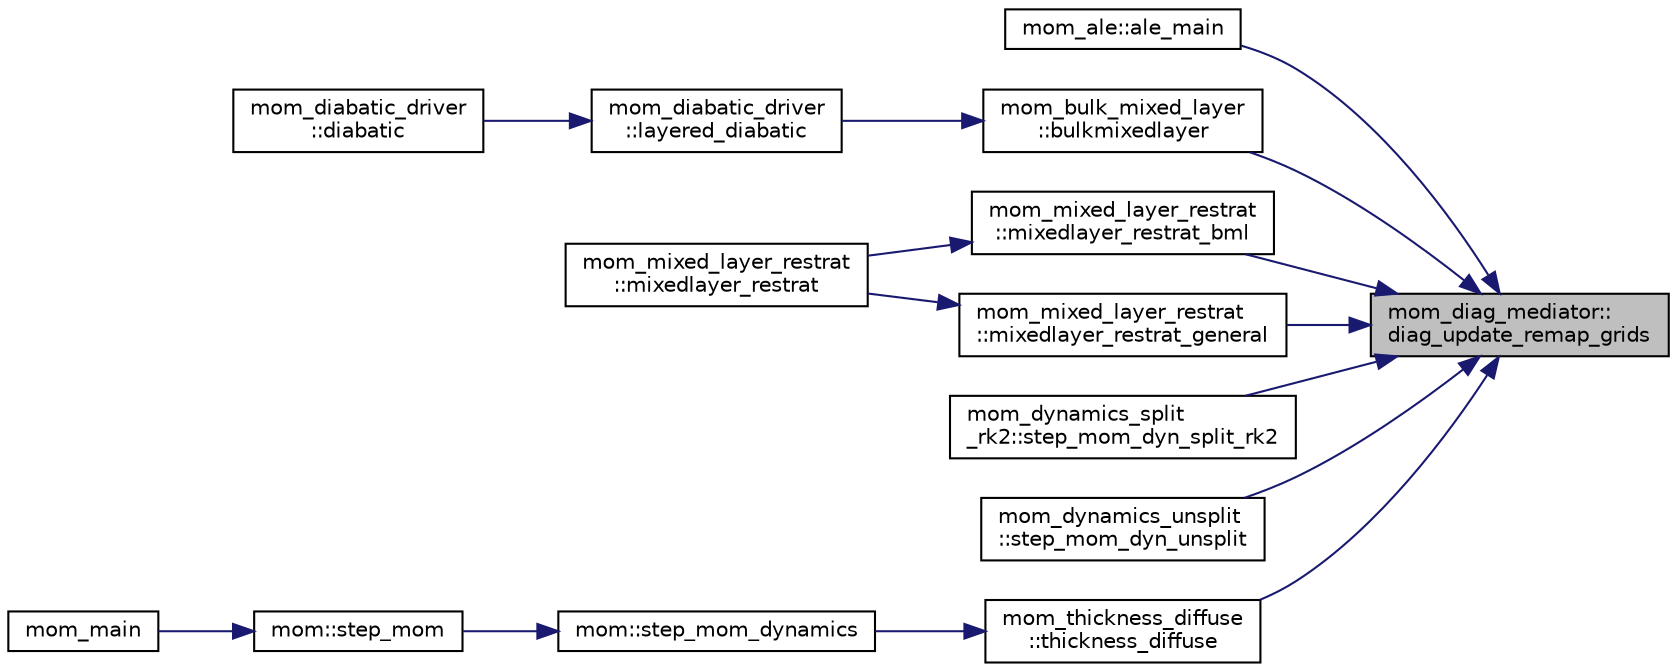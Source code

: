 digraph "mom_diag_mediator::diag_update_remap_grids"
{
 // INTERACTIVE_SVG=YES
 // LATEX_PDF_SIZE
  edge [fontname="Helvetica",fontsize="10",labelfontname="Helvetica",labelfontsize="10"];
  node [fontname="Helvetica",fontsize="10",shape=record];
  rankdir="RL";
  Node1 [label="mom_diag_mediator::\ldiag_update_remap_grids",height=0.2,width=0.4,color="black", fillcolor="grey75", style="filled", fontcolor="black",tooltip="Build/update vertical grids for diagnostic remapping."];
  Node1 -> Node2 [dir="back",color="midnightblue",fontsize="10",style="solid",fontname="Helvetica"];
  Node2 [label="mom_ale::ale_main",height=0.2,width=0.4,color="black", fillcolor="white", style="filled",URL="$namespacemom__ale.html#ac56eac14cd9b8909082c1d4fe4e98152",tooltip="Takes care of (1) building a new grid and (2) remapping all variables between the old grid and the ne..."];
  Node1 -> Node3 [dir="back",color="midnightblue",fontsize="10",style="solid",fontname="Helvetica"];
  Node3 [label="mom_bulk_mixed_layer\l::bulkmixedlayer",height=0.2,width=0.4,color="black", fillcolor="white", style="filled",URL="$namespacemom__bulk__mixed__layer.html#ad6b69cad68bd88aa1deee0481fd3cc59",tooltip="This subroutine partially steps the bulk mixed layer model. The following processes are executed,..."];
  Node3 -> Node4 [dir="back",color="midnightblue",fontsize="10",style="solid",fontname="Helvetica"];
  Node4 [label="mom_diabatic_driver\l::layered_diabatic",height=0.2,width=0.4,color="black", fillcolor="white", style="filled",URL="$namespacemom__diabatic__driver.html#a71d8d849db16be4b87c2650b49f01c82",tooltip="Imposes the diapycnal mass fluxes and the accompanying diapycnal advection of momentum and tracers us..."];
  Node4 -> Node5 [dir="back",color="midnightblue",fontsize="10",style="solid",fontname="Helvetica"];
  Node5 [label="mom_diabatic_driver\l::diabatic",height=0.2,width=0.4,color="black", fillcolor="white", style="filled",URL="$namespacemom__diabatic__driver.html#a9005de9f3ad26b32de53e3cd9826b9b9",tooltip="This subroutine imposes the diapycnal mass fluxes and the accompanying diapycnal advection of momentu..."];
  Node1 -> Node6 [dir="back",color="midnightblue",fontsize="10",style="solid",fontname="Helvetica"];
  Node6 [label="mom_mixed_layer_restrat\l::mixedlayer_restrat_bml",height=0.2,width=0.4,color="black", fillcolor="white", style="filled",URL="$namespacemom__mixed__layer__restrat.html#ac01281bf39b6fa7e469919c30c26aedb",tooltip="Calculates a restratifying flow assuming a 2-layer bulk mixed layer."];
  Node6 -> Node7 [dir="back",color="midnightblue",fontsize="10",style="solid",fontname="Helvetica"];
  Node7 [label="mom_mixed_layer_restrat\l::mixedlayer_restrat",height=0.2,width=0.4,color="black", fillcolor="white", style="filled",URL="$namespacemom__mixed__layer__restrat.html#a9dfb1879cd5a1ef890f3fc329f961ea0",tooltip="Driver for the mixed-layer restratification parameterization. The code branches between two different..."];
  Node1 -> Node8 [dir="back",color="midnightblue",fontsize="10",style="solid",fontname="Helvetica"];
  Node8 [label="mom_mixed_layer_restrat\l::mixedlayer_restrat_general",height=0.2,width=0.4,color="black", fillcolor="white", style="filled",URL="$namespacemom__mixed__layer__restrat.html#a9c6bee98536870b0b6c2bd317c00c684",tooltip="Calculates a restratifying flow in the mixed layer."];
  Node8 -> Node7 [dir="back",color="midnightblue",fontsize="10",style="solid",fontname="Helvetica"];
  Node1 -> Node9 [dir="back",color="midnightblue",fontsize="10",style="solid",fontname="Helvetica"];
  Node9 [label="mom_dynamics_split\l_rk2::step_mom_dyn_split_rk2",height=0.2,width=0.4,color="black", fillcolor="white", style="filled",URL="$namespacemom__dynamics__split__rk2.html#a976e700971f232fc11bc69b31d611c32",tooltip="RK2 splitting for time stepping MOM adiabatic dynamics."];
  Node1 -> Node10 [dir="back",color="midnightblue",fontsize="10",style="solid",fontname="Helvetica"];
  Node10 [label="mom_dynamics_unsplit\l::step_mom_dyn_unsplit",height=0.2,width=0.4,color="black", fillcolor="white", style="filled",URL="$namespacemom__dynamics__unsplit.html#ab72d911d187f9247b6cc72d87e815370",tooltip="Step the MOM6 dynamics using an unsplit mixed 2nd order (for continuity) and 3rd order (for the invis..."];
  Node1 -> Node11 [dir="back",color="midnightblue",fontsize="10",style="solid",fontname="Helvetica"];
  Node11 [label="mom_thickness_diffuse\l::thickness_diffuse",height=0.2,width=0.4,color="black", fillcolor="white", style="filled",URL="$namespacemom__thickness__diffuse.html#a8a538b778a567f489bfd9c5eadeeebef",tooltip="Calculates thickness diffusion coefficients and applies thickness diffusion to layer thicknesses,..."];
  Node11 -> Node12 [dir="back",color="midnightblue",fontsize="10",style="solid",fontname="Helvetica"];
  Node12 [label="mom::step_mom_dynamics",height=0.2,width=0.4,color="black", fillcolor="white", style="filled",URL="$namespacemom.html#a42ee7e91ffcf1340679e29ab28d9b41d",tooltip="Time step the ocean dynamics, including the momentum and continuity equations."];
  Node12 -> Node13 [dir="back",color="midnightblue",fontsize="10",style="solid",fontname="Helvetica"];
  Node13 [label="mom::step_mom",height=0.2,width=0.4,color="black", fillcolor="white", style="filled",URL="$namespacemom.html#ad55f786e26bcd3445a7224f2fad54f7e",tooltip="This subroutine orchestrates the time stepping of MOM. The adiabatic dynamics are stepped by calls to..."];
  Node13 -> Node14 [dir="back",color="midnightblue",fontsize="10",style="solid",fontname="Helvetica"];
  Node14 [label="mom_main",height=0.2,width=0.4,color="black", fillcolor="white", style="filled",URL="$MOM__driver_8F90.html#a08fffeb2d8e8acbf9ed4609be6d258c6",tooltip=" "];
}
